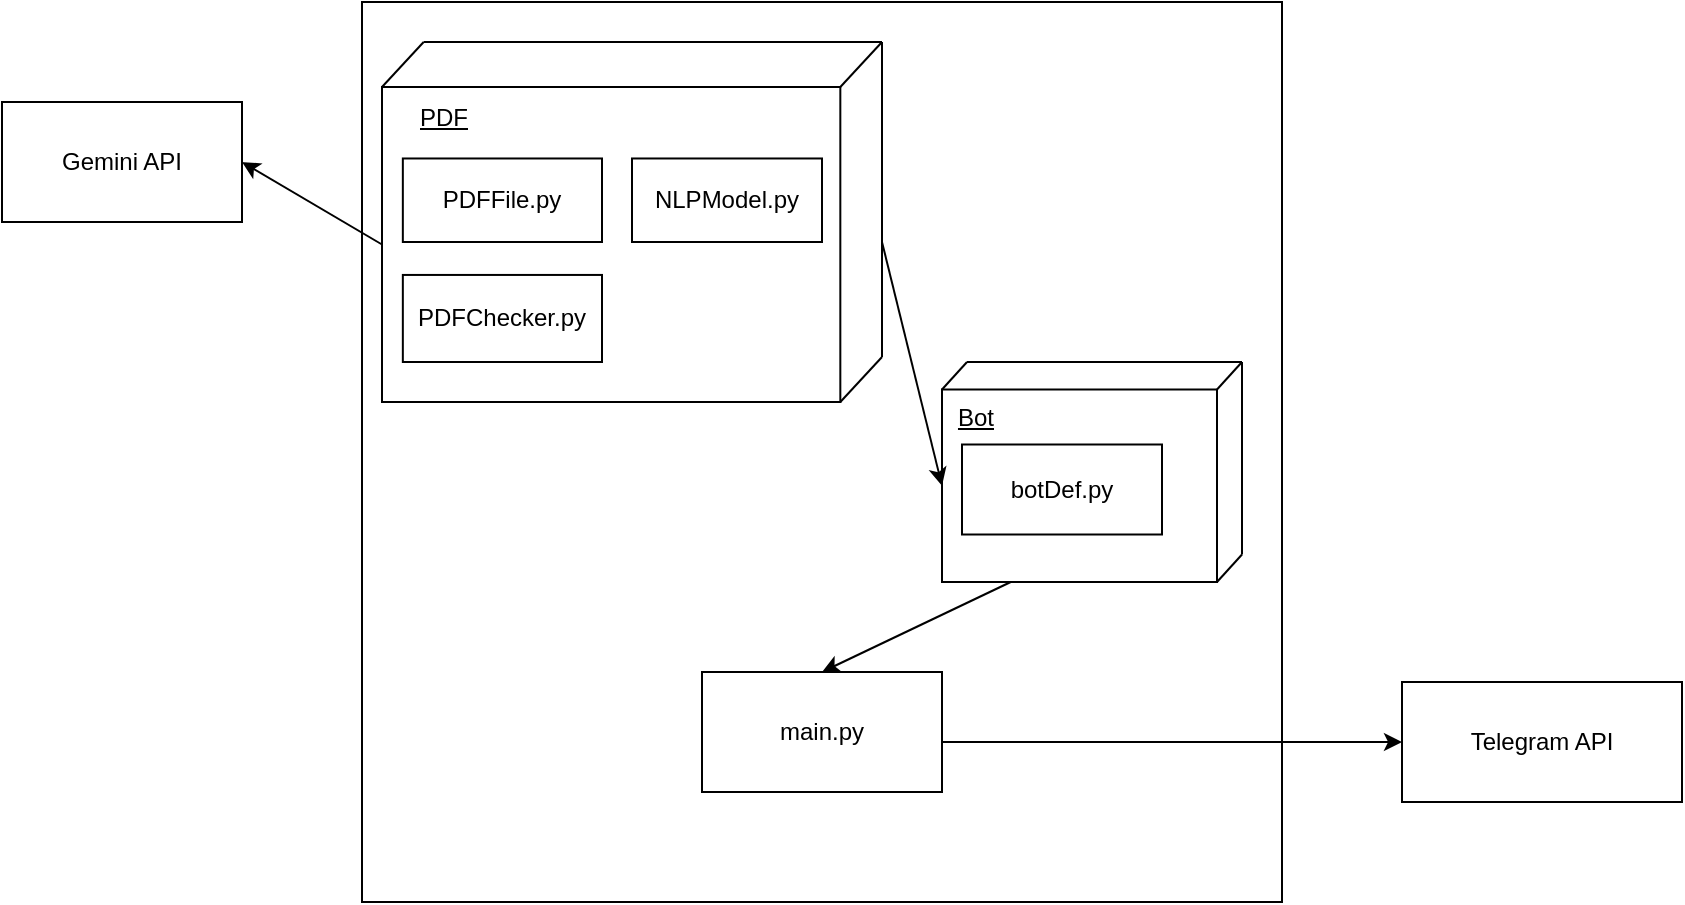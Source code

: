 <mxfile version="24.7.8">
  <diagram name="Page-1" id="5f0bae14-7c28-e335-631c-24af17079c00">
    <mxGraphModel dx="1050" dy="621" grid="1" gridSize="10" guides="1" tooltips="1" connect="1" arrows="1" fold="1" page="1" pageScale="1" pageWidth="1100" pageHeight="850" background="none" math="0" shadow="0">
      <root>
        <mxCell id="0" />
        <mxCell id="1" parent="0" />
        <mxCell id="mM0fU--lh0PXxAO5b_J5-8" value="" style="rounded=0;whiteSpace=wrap;html=1;" vertex="1" parent="1">
          <mxGeometry x="260" y="30" width="460" height="450" as="geometry" />
        </mxCell>
        <mxCell id="mM0fU--lh0PXxAO5b_J5-1" value="" style="group" vertex="1" connectable="0" parent="1">
          <mxGeometry x="270" y="50" width="250" height="180" as="geometry" />
        </mxCell>
        <mxCell id="mM0fU--lh0PXxAO5b_J5-2" value="" style="rounded=0;whiteSpace=wrap;html=1;" vertex="1" parent="mM0fU--lh0PXxAO5b_J5-1">
          <mxGeometry y="22.5" width="229.167" height="157.5" as="geometry" />
        </mxCell>
        <mxCell id="mM0fU--lh0PXxAO5b_J5-3" value="" style="endArrow=none;html=1;rounded=0;" edge="1" parent="mM0fU--lh0PXxAO5b_J5-1">
          <mxGeometry width="50" height="50" relative="1" as="geometry">
            <mxPoint y="22.5" as="sourcePoint" />
            <mxPoint x="20.833" as="targetPoint" />
          </mxGeometry>
        </mxCell>
        <mxCell id="mM0fU--lh0PXxAO5b_J5-4" value="" style="endArrow=none;html=1;rounded=0;exitX=1;exitY=0;exitDx=0;exitDy=0;" edge="1" parent="mM0fU--lh0PXxAO5b_J5-1" source="mM0fU--lh0PXxAO5b_J5-2">
          <mxGeometry width="50" height="50" relative="1" as="geometry">
            <mxPoint x="145.833" y="112.5" as="sourcePoint" />
            <mxPoint x="250.0" as="targetPoint" />
          </mxGeometry>
        </mxCell>
        <mxCell id="mM0fU--lh0PXxAO5b_J5-5" value="" style="endArrow=none;html=1;rounded=0;" edge="1" parent="mM0fU--lh0PXxAO5b_J5-1">
          <mxGeometry width="50" height="50" relative="1" as="geometry">
            <mxPoint x="229.167" y="180" as="sourcePoint" />
            <mxPoint x="250.0" y="157.5" as="targetPoint" />
          </mxGeometry>
        </mxCell>
        <mxCell id="mM0fU--lh0PXxAO5b_J5-6" value="" style="endArrow=none;html=1;rounded=0;" edge="1" parent="mM0fU--lh0PXxAO5b_J5-1">
          <mxGeometry width="50" height="50" relative="1" as="geometry">
            <mxPoint x="20.833" as="sourcePoint" />
            <mxPoint x="250.0" as="targetPoint" />
          </mxGeometry>
        </mxCell>
        <mxCell id="mM0fU--lh0PXxAO5b_J5-7" value="" style="endArrow=none;html=1;rounded=0;" edge="1" parent="mM0fU--lh0PXxAO5b_J5-1">
          <mxGeometry width="50" height="50" relative="1" as="geometry">
            <mxPoint x="250.0" y="157.5" as="sourcePoint" />
            <mxPoint x="250.0" as="targetPoint" />
          </mxGeometry>
        </mxCell>
        <mxCell id="mM0fU--lh0PXxAO5b_J5-21" value="&lt;u&gt;PDF&lt;/u&gt;" style="text;html=1;align=center;verticalAlign=middle;whiteSpace=wrap;rounded=0;" vertex="1" parent="mM0fU--lh0PXxAO5b_J5-1">
          <mxGeometry x="-15.625" y="15.0" width="93.75" height="45" as="geometry" />
        </mxCell>
        <mxCell id="mM0fU--lh0PXxAO5b_J5-31" value="PDFFile.py" style="rounded=0;whiteSpace=wrap;html=1;" vertex="1" parent="mM0fU--lh0PXxAO5b_J5-1">
          <mxGeometry x="10.42" y="58.24" width="99.58" height="41.76" as="geometry" />
        </mxCell>
        <mxCell id="mM0fU--lh0PXxAO5b_J5-32" value="PDFChecker.py" style="rounded=0;whiteSpace=wrap;html=1;" vertex="1" parent="mM0fU--lh0PXxAO5b_J5-1">
          <mxGeometry x="10.42" y="116.47" width="99.58" height="43.53" as="geometry" />
        </mxCell>
        <mxCell id="mM0fU--lh0PXxAO5b_J5-40" value="NLPModel.py" style="rounded=0;whiteSpace=wrap;html=1;" vertex="1" parent="mM0fU--lh0PXxAO5b_J5-1">
          <mxGeometry x="125" y="58.24" width="95" height="41.76" as="geometry" />
        </mxCell>
        <mxCell id="mM0fU--lh0PXxAO5b_J5-11" value="" style="group" vertex="1" connectable="0" parent="1">
          <mxGeometry x="550" y="210" width="150" height="110" as="geometry" />
        </mxCell>
        <mxCell id="mM0fU--lh0PXxAO5b_J5-12" value="" style="rounded=0;whiteSpace=wrap;html=1;" vertex="1" parent="mM0fU--lh0PXxAO5b_J5-11">
          <mxGeometry y="13.75" width="137.5" height="96.25" as="geometry" />
        </mxCell>
        <mxCell id="mM0fU--lh0PXxAO5b_J5-13" value="" style="endArrow=none;html=1;rounded=0;" edge="1" parent="mM0fU--lh0PXxAO5b_J5-11">
          <mxGeometry width="50" height="50" relative="1" as="geometry">
            <mxPoint y="13.75" as="sourcePoint" />
            <mxPoint x="12.5" as="targetPoint" />
          </mxGeometry>
        </mxCell>
        <mxCell id="mM0fU--lh0PXxAO5b_J5-14" value="" style="endArrow=none;html=1;rounded=0;exitX=1;exitY=0;exitDx=0;exitDy=0;" edge="1" parent="mM0fU--lh0PXxAO5b_J5-11" source="mM0fU--lh0PXxAO5b_J5-12">
          <mxGeometry width="50" height="50" relative="1" as="geometry">
            <mxPoint x="87.5" y="68.75" as="sourcePoint" />
            <mxPoint x="150" as="targetPoint" />
          </mxGeometry>
        </mxCell>
        <mxCell id="mM0fU--lh0PXxAO5b_J5-15" value="" style="endArrow=none;html=1;rounded=0;" edge="1" parent="mM0fU--lh0PXxAO5b_J5-11">
          <mxGeometry width="50" height="50" relative="1" as="geometry">
            <mxPoint x="137.5" y="110" as="sourcePoint" />
            <mxPoint x="150" y="96.25" as="targetPoint" />
          </mxGeometry>
        </mxCell>
        <mxCell id="mM0fU--lh0PXxAO5b_J5-16" value="" style="endArrow=none;html=1;rounded=0;" edge="1" parent="mM0fU--lh0PXxAO5b_J5-11">
          <mxGeometry width="50" height="50" relative="1" as="geometry">
            <mxPoint x="12.5" as="sourcePoint" />
            <mxPoint x="150" as="targetPoint" />
          </mxGeometry>
        </mxCell>
        <mxCell id="mM0fU--lh0PXxAO5b_J5-17" value="" style="endArrow=none;html=1;rounded=0;" edge="1" parent="mM0fU--lh0PXxAO5b_J5-11">
          <mxGeometry width="50" height="50" relative="1" as="geometry">
            <mxPoint x="150" y="96.25" as="sourcePoint" />
            <mxPoint x="150" as="targetPoint" />
          </mxGeometry>
        </mxCell>
        <mxCell id="mM0fU--lh0PXxAO5b_J5-22" value="&lt;u&gt;Bot&lt;/u&gt;" style="text;html=1;align=center;verticalAlign=middle;whiteSpace=wrap;rounded=0;" vertex="1" parent="mM0fU--lh0PXxAO5b_J5-11">
          <mxGeometry x="-8.333" y="13.75" width="50" height="27.5" as="geometry" />
        </mxCell>
        <mxCell id="mM0fU--lh0PXxAO5b_J5-33" value="botDef.py" style="rounded=0;whiteSpace=wrap;html=1;" vertex="1" parent="mM0fU--lh0PXxAO5b_J5-11">
          <mxGeometry x="10" y="41.25" width="100" height="45" as="geometry" />
        </mxCell>
        <mxCell id="mM0fU--lh0PXxAO5b_J5-19" value="main.py" style="rounded=0;whiteSpace=wrap;html=1;" vertex="1" parent="1">
          <mxGeometry x="430" y="365" width="120" height="60" as="geometry" />
        </mxCell>
        <mxCell id="mM0fU--lh0PXxAO5b_J5-34" value="" style="endArrow=classic;html=1;rounded=0;entryX=0;entryY=0.5;entryDx=0;entryDy=0;" edge="1" parent="1" target="mM0fU--lh0PXxAO5b_J5-12">
          <mxGeometry width="50" height="50" relative="1" as="geometry">
            <mxPoint x="520" y="150" as="sourcePoint" />
            <mxPoint x="570" y="100" as="targetPoint" />
          </mxGeometry>
        </mxCell>
        <mxCell id="mM0fU--lh0PXxAO5b_J5-35" value="" style="endArrow=classic;html=1;rounded=0;entryX=0.5;entryY=0;entryDx=0;entryDy=0;exitX=0.25;exitY=1;exitDx=0;exitDy=0;" edge="1" parent="1" source="mM0fU--lh0PXxAO5b_J5-12" target="mM0fU--lh0PXxAO5b_J5-19">
          <mxGeometry width="50" height="50" relative="1" as="geometry">
            <mxPoint x="600" y="420" as="sourcePoint" />
            <mxPoint x="650" y="370" as="targetPoint" />
          </mxGeometry>
        </mxCell>
        <mxCell id="mM0fU--lh0PXxAO5b_J5-36" value="Telegram API" style="rounded=0;whiteSpace=wrap;html=1;" vertex="1" parent="1">
          <mxGeometry x="780" y="370" width="140" height="60" as="geometry" />
        </mxCell>
        <mxCell id="mM0fU--lh0PXxAO5b_J5-37" value="" style="endArrow=classic;html=1;rounded=0;entryX=0;entryY=0.5;entryDx=0;entryDy=0;" edge="1" parent="1" target="mM0fU--lh0PXxAO5b_J5-36">
          <mxGeometry width="50" height="50" relative="1" as="geometry">
            <mxPoint x="550" y="400" as="sourcePoint" />
            <mxPoint x="600" y="350" as="targetPoint" />
          </mxGeometry>
        </mxCell>
        <mxCell id="mM0fU--lh0PXxAO5b_J5-38" value="Gemini API" style="rounded=0;whiteSpace=wrap;html=1;" vertex="1" parent="1">
          <mxGeometry x="80" y="80" width="120" height="60" as="geometry" />
        </mxCell>
        <mxCell id="mM0fU--lh0PXxAO5b_J5-39" value="" style="endArrow=classic;html=1;rounded=0;entryX=1;entryY=0.5;entryDx=0;entryDy=0;exitX=0;exitY=0.5;exitDx=0;exitDy=0;" edge="1" parent="1" source="mM0fU--lh0PXxAO5b_J5-2" target="mM0fU--lh0PXxAO5b_J5-38">
          <mxGeometry width="50" height="50" relative="1" as="geometry">
            <mxPoint x="180" y="250" as="sourcePoint" />
            <mxPoint x="230" y="200" as="targetPoint" />
          </mxGeometry>
        </mxCell>
      </root>
    </mxGraphModel>
  </diagram>
</mxfile>

